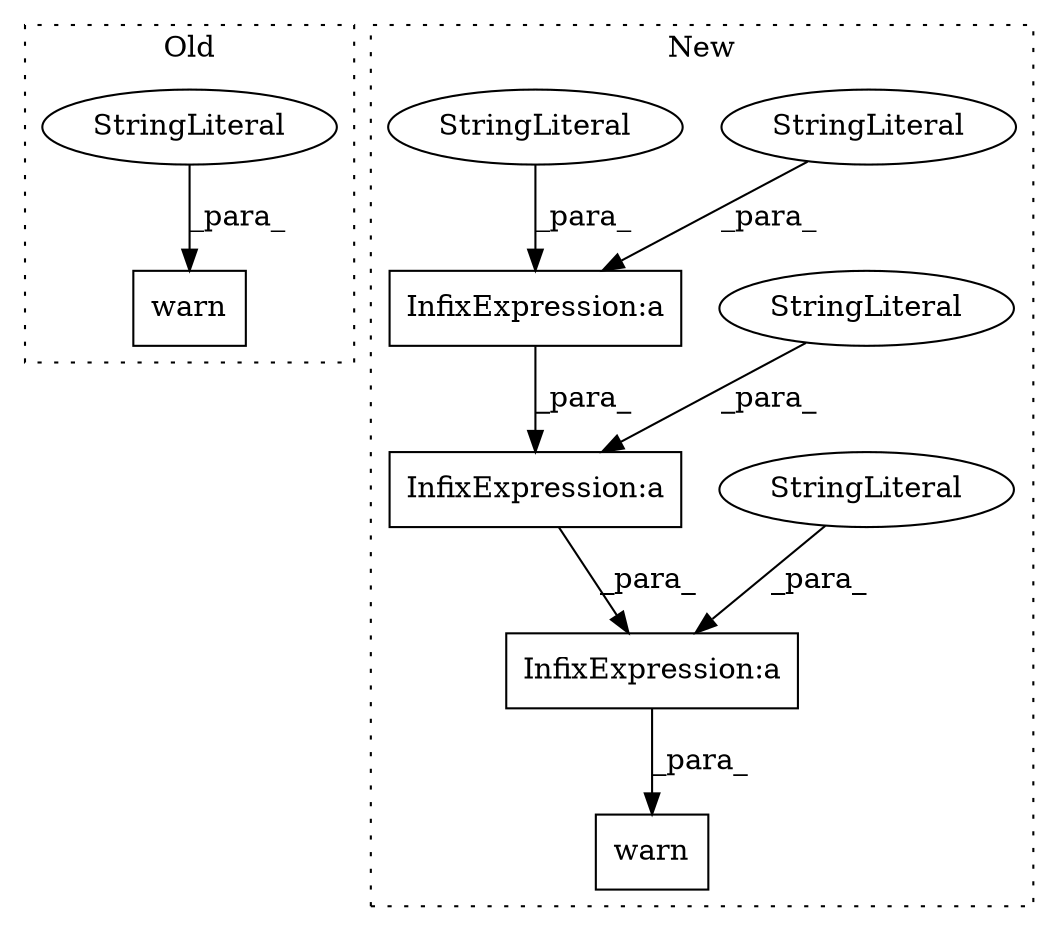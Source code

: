 digraph G {
subgraph cluster0 {
1 [label="warn" a="32" s="1839,2053" l="5,1" shape="box"];
3 [label="StringLiteral" a="45" s="1844" l="209" shape="ellipse"];
label = "Old";
style="dotted";
}
subgraph cluster1 {
2 [label="warn" a="32" s="1839,2072" l="5,1" shape="box"];
4 [label="InfixExpression:a" a="27" s="2028" l="3" shape="box"];
5 [label="StringLiteral" a="45" s="2031" l="41" shape="ellipse"];
6 [label="InfixExpression:a" a="27" s="1899" l="3" shape="box"];
7 [label="StringLiteral" a="45" s="1902" l="61" shape="ellipse"];
8 [label="InfixExpression:a" a="27" s="1964" l="3" shape="box"];
9 [label="StringLiteral" a="45" s="1967" l="60" shape="ellipse"];
10 [label="StringLiteral" a="45" s="1846" l="53" shape="ellipse"];
label = "New";
style="dotted";
}
3 -> 1 [label="_para_"];
4 -> 2 [label="_para_"];
5 -> 4 [label="_para_"];
6 -> 8 [label="_para_"];
7 -> 6 [label="_para_"];
8 -> 4 [label="_para_"];
9 -> 8 [label="_para_"];
10 -> 6 [label="_para_"];
}
